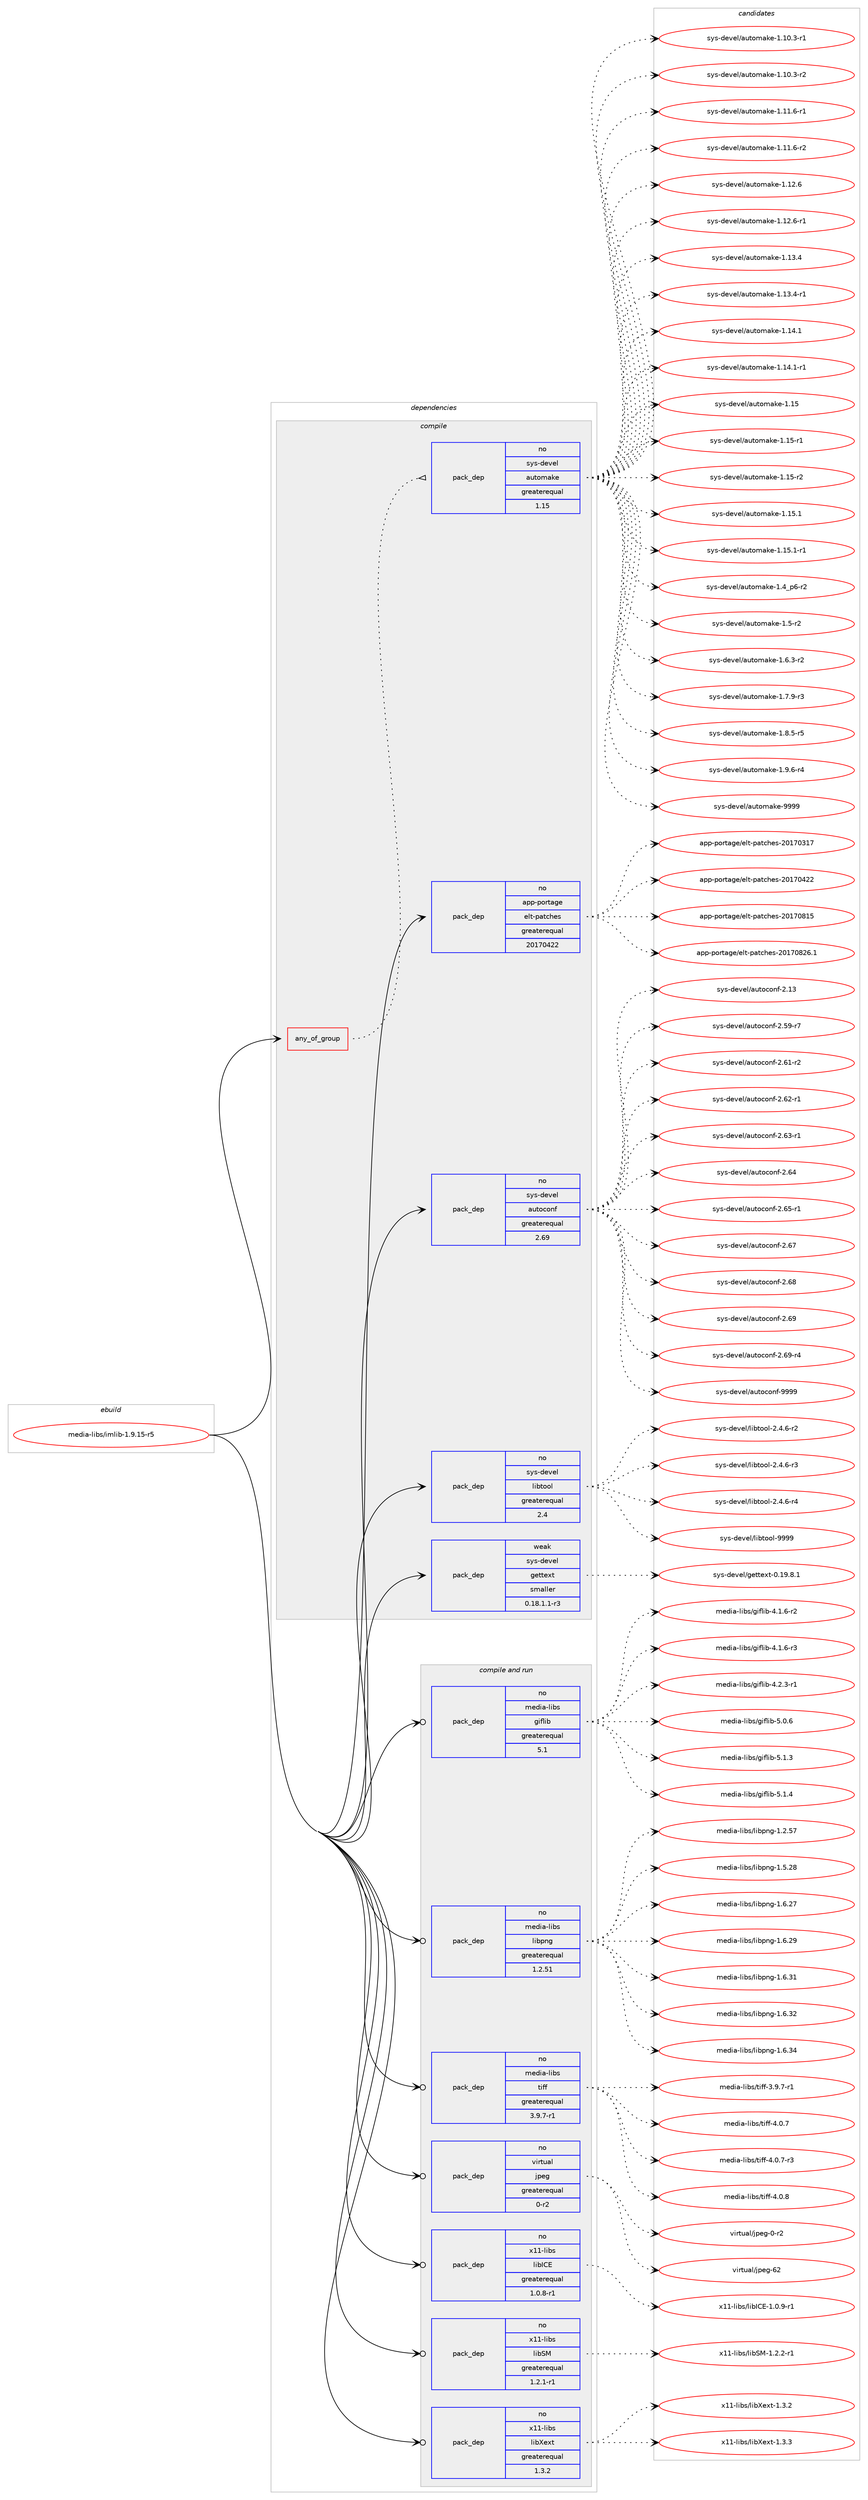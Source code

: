 digraph prolog {

# *************
# Graph options
# *************

newrank=true;
concentrate=true;
compound=true;
graph [rankdir=LR,fontname=Helvetica,fontsize=10,ranksep=1.5];#, ranksep=2.5, nodesep=0.2];
edge  [arrowhead=vee];
node  [fontname=Helvetica,fontsize=10];

# **********
# The ebuild
# **********

subgraph cluster_leftcol {
color=gray;
rank=same;
label=<<i>ebuild</i>>;
id [label="media-libs/imlib-1.9.15-r5", color=red, width=4, href="../media-libs/imlib-1.9.15-r5.svg"];
}

# ****************
# The dependencies
# ****************

subgraph cluster_midcol {
color=gray;
label=<<i>dependencies</i>>;
subgraph cluster_compile {
fillcolor="#eeeeee";
style=filled;
label=<<i>compile</i>>;
subgraph any5448 {
dependency362164 [label=<<TABLE BORDER="0" CELLBORDER="1" CELLSPACING="0" CELLPADDING="4"><TR><TD CELLPADDING="10">any_of_group</TD></TR></TABLE>>, shape=none, color=red];subgraph pack267216 {
dependency362165 [label=<<TABLE BORDER="0" CELLBORDER="1" CELLSPACING="0" CELLPADDING="4" WIDTH="220"><TR><TD ROWSPAN="6" CELLPADDING="30">pack_dep</TD></TR><TR><TD WIDTH="110">no</TD></TR><TR><TD>sys-devel</TD></TR><TR><TD>automake</TD></TR><TR><TD>greaterequal</TD></TR><TR><TD>1.15</TD></TR></TABLE>>, shape=none, color=blue];
}
dependency362164:e -> dependency362165:w [weight=20,style="dotted",arrowhead="oinv"];
}
id:e -> dependency362164:w [weight=20,style="solid",arrowhead="vee"];
subgraph pack267217 {
dependency362166 [label=<<TABLE BORDER="0" CELLBORDER="1" CELLSPACING="0" CELLPADDING="4" WIDTH="220"><TR><TD ROWSPAN="6" CELLPADDING="30">pack_dep</TD></TR><TR><TD WIDTH="110">no</TD></TR><TR><TD>app-portage</TD></TR><TR><TD>elt-patches</TD></TR><TR><TD>greaterequal</TD></TR><TR><TD>20170422</TD></TR></TABLE>>, shape=none, color=blue];
}
id:e -> dependency362166:w [weight=20,style="solid",arrowhead="vee"];
subgraph pack267218 {
dependency362167 [label=<<TABLE BORDER="0" CELLBORDER="1" CELLSPACING="0" CELLPADDING="4" WIDTH="220"><TR><TD ROWSPAN="6" CELLPADDING="30">pack_dep</TD></TR><TR><TD WIDTH="110">no</TD></TR><TR><TD>sys-devel</TD></TR><TR><TD>autoconf</TD></TR><TR><TD>greaterequal</TD></TR><TR><TD>2.69</TD></TR></TABLE>>, shape=none, color=blue];
}
id:e -> dependency362167:w [weight=20,style="solid",arrowhead="vee"];
subgraph pack267219 {
dependency362168 [label=<<TABLE BORDER="0" CELLBORDER="1" CELLSPACING="0" CELLPADDING="4" WIDTH="220"><TR><TD ROWSPAN="6" CELLPADDING="30">pack_dep</TD></TR><TR><TD WIDTH="110">no</TD></TR><TR><TD>sys-devel</TD></TR><TR><TD>libtool</TD></TR><TR><TD>greaterequal</TD></TR><TR><TD>2.4</TD></TR></TABLE>>, shape=none, color=blue];
}
id:e -> dependency362168:w [weight=20,style="solid",arrowhead="vee"];
subgraph pack267220 {
dependency362169 [label=<<TABLE BORDER="0" CELLBORDER="1" CELLSPACING="0" CELLPADDING="4" WIDTH="220"><TR><TD ROWSPAN="6" CELLPADDING="30">pack_dep</TD></TR><TR><TD WIDTH="110">weak</TD></TR><TR><TD>sys-devel</TD></TR><TR><TD>gettext</TD></TR><TR><TD>smaller</TD></TR><TR><TD>0.18.1.1-r3</TD></TR></TABLE>>, shape=none, color=blue];
}
id:e -> dependency362169:w [weight=20,style="solid",arrowhead="vee"];
}
subgraph cluster_compileandrun {
fillcolor="#eeeeee";
style=filled;
label=<<i>compile and run</i>>;
subgraph pack267221 {
dependency362170 [label=<<TABLE BORDER="0" CELLBORDER="1" CELLSPACING="0" CELLPADDING="4" WIDTH="220"><TR><TD ROWSPAN="6" CELLPADDING="30">pack_dep</TD></TR><TR><TD WIDTH="110">no</TD></TR><TR><TD>media-libs</TD></TR><TR><TD>giflib</TD></TR><TR><TD>greaterequal</TD></TR><TR><TD>5.1</TD></TR></TABLE>>, shape=none, color=blue];
}
id:e -> dependency362170:w [weight=20,style="solid",arrowhead="odotvee"];
subgraph pack267222 {
dependency362171 [label=<<TABLE BORDER="0" CELLBORDER="1" CELLSPACING="0" CELLPADDING="4" WIDTH="220"><TR><TD ROWSPAN="6" CELLPADDING="30">pack_dep</TD></TR><TR><TD WIDTH="110">no</TD></TR><TR><TD>media-libs</TD></TR><TR><TD>libpng</TD></TR><TR><TD>greaterequal</TD></TR><TR><TD>1.2.51</TD></TR></TABLE>>, shape=none, color=blue];
}
id:e -> dependency362171:w [weight=20,style="solid",arrowhead="odotvee"];
subgraph pack267223 {
dependency362172 [label=<<TABLE BORDER="0" CELLBORDER="1" CELLSPACING="0" CELLPADDING="4" WIDTH="220"><TR><TD ROWSPAN="6" CELLPADDING="30">pack_dep</TD></TR><TR><TD WIDTH="110">no</TD></TR><TR><TD>media-libs</TD></TR><TR><TD>tiff</TD></TR><TR><TD>greaterequal</TD></TR><TR><TD>3.9.7-r1</TD></TR></TABLE>>, shape=none, color=blue];
}
id:e -> dependency362172:w [weight=20,style="solid",arrowhead="odotvee"];
subgraph pack267224 {
dependency362173 [label=<<TABLE BORDER="0" CELLBORDER="1" CELLSPACING="0" CELLPADDING="4" WIDTH="220"><TR><TD ROWSPAN="6" CELLPADDING="30">pack_dep</TD></TR><TR><TD WIDTH="110">no</TD></TR><TR><TD>virtual</TD></TR><TR><TD>jpeg</TD></TR><TR><TD>greaterequal</TD></TR><TR><TD>0-r2</TD></TR></TABLE>>, shape=none, color=blue];
}
id:e -> dependency362173:w [weight=20,style="solid",arrowhead="odotvee"];
subgraph pack267225 {
dependency362174 [label=<<TABLE BORDER="0" CELLBORDER="1" CELLSPACING="0" CELLPADDING="4" WIDTH="220"><TR><TD ROWSPAN="6" CELLPADDING="30">pack_dep</TD></TR><TR><TD WIDTH="110">no</TD></TR><TR><TD>x11-libs</TD></TR><TR><TD>libICE</TD></TR><TR><TD>greaterequal</TD></TR><TR><TD>1.0.8-r1</TD></TR></TABLE>>, shape=none, color=blue];
}
id:e -> dependency362174:w [weight=20,style="solid",arrowhead="odotvee"];
subgraph pack267226 {
dependency362175 [label=<<TABLE BORDER="0" CELLBORDER="1" CELLSPACING="0" CELLPADDING="4" WIDTH="220"><TR><TD ROWSPAN="6" CELLPADDING="30">pack_dep</TD></TR><TR><TD WIDTH="110">no</TD></TR><TR><TD>x11-libs</TD></TR><TR><TD>libSM</TD></TR><TR><TD>greaterequal</TD></TR><TR><TD>1.2.1-r1</TD></TR></TABLE>>, shape=none, color=blue];
}
id:e -> dependency362175:w [weight=20,style="solid",arrowhead="odotvee"];
subgraph pack267227 {
dependency362176 [label=<<TABLE BORDER="0" CELLBORDER="1" CELLSPACING="0" CELLPADDING="4" WIDTH="220"><TR><TD ROWSPAN="6" CELLPADDING="30">pack_dep</TD></TR><TR><TD WIDTH="110">no</TD></TR><TR><TD>x11-libs</TD></TR><TR><TD>libXext</TD></TR><TR><TD>greaterequal</TD></TR><TR><TD>1.3.2</TD></TR></TABLE>>, shape=none, color=blue];
}
id:e -> dependency362176:w [weight=20,style="solid",arrowhead="odotvee"];
}
subgraph cluster_run {
fillcolor="#eeeeee";
style=filled;
label=<<i>run</i>>;
}
}

# **************
# The candidates
# **************

subgraph cluster_choices {
rank=same;
color=gray;
label=<<i>candidates</i>>;

subgraph choice267216 {
color=black;
nodesep=1;
choice11512111545100101118101108479711711611110997107101454946494846514511449 [label="sys-devel/automake-1.10.3-r1", color=red, width=4,href="../sys-devel/automake-1.10.3-r1.svg"];
choice11512111545100101118101108479711711611110997107101454946494846514511450 [label="sys-devel/automake-1.10.3-r2", color=red, width=4,href="../sys-devel/automake-1.10.3-r2.svg"];
choice11512111545100101118101108479711711611110997107101454946494946544511449 [label="sys-devel/automake-1.11.6-r1", color=red, width=4,href="../sys-devel/automake-1.11.6-r1.svg"];
choice11512111545100101118101108479711711611110997107101454946494946544511450 [label="sys-devel/automake-1.11.6-r2", color=red, width=4,href="../sys-devel/automake-1.11.6-r2.svg"];
choice1151211154510010111810110847971171161111099710710145494649504654 [label="sys-devel/automake-1.12.6", color=red, width=4,href="../sys-devel/automake-1.12.6.svg"];
choice11512111545100101118101108479711711611110997107101454946495046544511449 [label="sys-devel/automake-1.12.6-r1", color=red, width=4,href="../sys-devel/automake-1.12.6-r1.svg"];
choice1151211154510010111810110847971171161111099710710145494649514652 [label="sys-devel/automake-1.13.4", color=red, width=4,href="../sys-devel/automake-1.13.4.svg"];
choice11512111545100101118101108479711711611110997107101454946495146524511449 [label="sys-devel/automake-1.13.4-r1", color=red, width=4,href="../sys-devel/automake-1.13.4-r1.svg"];
choice1151211154510010111810110847971171161111099710710145494649524649 [label="sys-devel/automake-1.14.1", color=red, width=4,href="../sys-devel/automake-1.14.1.svg"];
choice11512111545100101118101108479711711611110997107101454946495246494511449 [label="sys-devel/automake-1.14.1-r1", color=red, width=4,href="../sys-devel/automake-1.14.1-r1.svg"];
choice115121115451001011181011084797117116111109971071014549464953 [label="sys-devel/automake-1.15", color=red, width=4,href="../sys-devel/automake-1.15.svg"];
choice1151211154510010111810110847971171161111099710710145494649534511449 [label="sys-devel/automake-1.15-r1", color=red, width=4,href="../sys-devel/automake-1.15-r1.svg"];
choice1151211154510010111810110847971171161111099710710145494649534511450 [label="sys-devel/automake-1.15-r2", color=red, width=4,href="../sys-devel/automake-1.15-r2.svg"];
choice1151211154510010111810110847971171161111099710710145494649534649 [label="sys-devel/automake-1.15.1", color=red, width=4,href="../sys-devel/automake-1.15.1.svg"];
choice11512111545100101118101108479711711611110997107101454946495346494511449 [label="sys-devel/automake-1.15.1-r1", color=red, width=4,href="../sys-devel/automake-1.15.1-r1.svg"];
choice115121115451001011181011084797117116111109971071014549465295112544511450 [label="sys-devel/automake-1.4_p6-r2", color=red, width=4,href="../sys-devel/automake-1.4_p6-r2.svg"];
choice11512111545100101118101108479711711611110997107101454946534511450 [label="sys-devel/automake-1.5-r2", color=red, width=4,href="../sys-devel/automake-1.5-r2.svg"];
choice115121115451001011181011084797117116111109971071014549465446514511450 [label="sys-devel/automake-1.6.3-r2", color=red, width=4,href="../sys-devel/automake-1.6.3-r2.svg"];
choice115121115451001011181011084797117116111109971071014549465546574511451 [label="sys-devel/automake-1.7.9-r3", color=red, width=4,href="../sys-devel/automake-1.7.9-r3.svg"];
choice115121115451001011181011084797117116111109971071014549465646534511453 [label="sys-devel/automake-1.8.5-r5", color=red, width=4,href="../sys-devel/automake-1.8.5-r5.svg"];
choice115121115451001011181011084797117116111109971071014549465746544511452 [label="sys-devel/automake-1.9.6-r4", color=red, width=4,href="../sys-devel/automake-1.9.6-r4.svg"];
choice115121115451001011181011084797117116111109971071014557575757 [label="sys-devel/automake-9999", color=red, width=4,href="../sys-devel/automake-9999.svg"];
dependency362165:e -> choice11512111545100101118101108479711711611110997107101454946494846514511449:w [style=dotted,weight="100"];
dependency362165:e -> choice11512111545100101118101108479711711611110997107101454946494846514511450:w [style=dotted,weight="100"];
dependency362165:e -> choice11512111545100101118101108479711711611110997107101454946494946544511449:w [style=dotted,weight="100"];
dependency362165:e -> choice11512111545100101118101108479711711611110997107101454946494946544511450:w [style=dotted,weight="100"];
dependency362165:e -> choice1151211154510010111810110847971171161111099710710145494649504654:w [style=dotted,weight="100"];
dependency362165:e -> choice11512111545100101118101108479711711611110997107101454946495046544511449:w [style=dotted,weight="100"];
dependency362165:e -> choice1151211154510010111810110847971171161111099710710145494649514652:w [style=dotted,weight="100"];
dependency362165:e -> choice11512111545100101118101108479711711611110997107101454946495146524511449:w [style=dotted,weight="100"];
dependency362165:e -> choice1151211154510010111810110847971171161111099710710145494649524649:w [style=dotted,weight="100"];
dependency362165:e -> choice11512111545100101118101108479711711611110997107101454946495246494511449:w [style=dotted,weight="100"];
dependency362165:e -> choice115121115451001011181011084797117116111109971071014549464953:w [style=dotted,weight="100"];
dependency362165:e -> choice1151211154510010111810110847971171161111099710710145494649534511449:w [style=dotted,weight="100"];
dependency362165:e -> choice1151211154510010111810110847971171161111099710710145494649534511450:w [style=dotted,weight="100"];
dependency362165:e -> choice1151211154510010111810110847971171161111099710710145494649534649:w [style=dotted,weight="100"];
dependency362165:e -> choice11512111545100101118101108479711711611110997107101454946495346494511449:w [style=dotted,weight="100"];
dependency362165:e -> choice115121115451001011181011084797117116111109971071014549465295112544511450:w [style=dotted,weight="100"];
dependency362165:e -> choice11512111545100101118101108479711711611110997107101454946534511450:w [style=dotted,weight="100"];
dependency362165:e -> choice115121115451001011181011084797117116111109971071014549465446514511450:w [style=dotted,weight="100"];
dependency362165:e -> choice115121115451001011181011084797117116111109971071014549465546574511451:w [style=dotted,weight="100"];
dependency362165:e -> choice115121115451001011181011084797117116111109971071014549465646534511453:w [style=dotted,weight="100"];
dependency362165:e -> choice115121115451001011181011084797117116111109971071014549465746544511452:w [style=dotted,weight="100"];
dependency362165:e -> choice115121115451001011181011084797117116111109971071014557575757:w [style=dotted,weight="100"];
}
subgraph choice267217 {
color=black;
nodesep=1;
choice97112112451121111141169710310147101108116451129711699104101115455048495548514955 [label="app-portage/elt-patches-20170317", color=red, width=4,href="../app-portage/elt-patches-20170317.svg"];
choice97112112451121111141169710310147101108116451129711699104101115455048495548525050 [label="app-portage/elt-patches-20170422", color=red, width=4,href="../app-portage/elt-patches-20170422.svg"];
choice97112112451121111141169710310147101108116451129711699104101115455048495548564953 [label="app-portage/elt-patches-20170815", color=red, width=4,href="../app-portage/elt-patches-20170815.svg"];
choice971121124511211111411697103101471011081164511297116991041011154550484955485650544649 [label="app-portage/elt-patches-20170826.1", color=red, width=4,href="../app-portage/elt-patches-20170826.1.svg"];
dependency362166:e -> choice97112112451121111141169710310147101108116451129711699104101115455048495548514955:w [style=dotted,weight="100"];
dependency362166:e -> choice97112112451121111141169710310147101108116451129711699104101115455048495548525050:w [style=dotted,weight="100"];
dependency362166:e -> choice97112112451121111141169710310147101108116451129711699104101115455048495548564953:w [style=dotted,weight="100"];
dependency362166:e -> choice971121124511211111411697103101471011081164511297116991041011154550484955485650544649:w [style=dotted,weight="100"];
}
subgraph choice267218 {
color=black;
nodesep=1;
choice115121115451001011181011084797117116111991111101024550464951 [label="sys-devel/autoconf-2.13", color=red, width=4,href="../sys-devel/autoconf-2.13.svg"];
choice1151211154510010111810110847971171161119911111010245504653574511455 [label="sys-devel/autoconf-2.59-r7", color=red, width=4,href="../sys-devel/autoconf-2.59-r7.svg"];
choice1151211154510010111810110847971171161119911111010245504654494511450 [label="sys-devel/autoconf-2.61-r2", color=red, width=4,href="../sys-devel/autoconf-2.61-r2.svg"];
choice1151211154510010111810110847971171161119911111010245504654504511449 [label="sys-devel/autoconf-2.62-r1", color=red, width=4,href="../sys-devel/autoconf-2.62-r1.svg"];
choice1151211154510010111810110847971171161119911111010245504654514511449 [label="sys-devel/autoconf-2.63-r1", color=red, width=4,href="../sys-devel/autoconf-2.63-r1.svg"];
choice115121115451001011181011084797117116111991111101024550465452 [label="sys-devel/autoconf-2.64", color=red, width=4,href="../sys-devel/autoconf-2.64.svg"];
choice1151211154510010111810110847971171161119911111010245504654534511449 [label="sys-devel/autoconf-2.65-r1", color=red, width=4,href="../sys-devel/autoconf-2.65-r1.svg"];
choice115121115451001011181011084797117116111991111101024550465455 [label="sys-devel/autoconf-2.67", color=red, width=4,href="../sys-devel/autoconf-2.67.svg"];
choice115121115451001011181011084797117116111991111101024550465456 [label="sys-devel/autoconf-2.68", color=red, width=4,href="../sys-devel/autoconf-2.68.svg"];
choice115121115451001011181011084797117116111991111101024550465457 [label="sys-devel/autoconf-2.69", color=red, width=4,href="../sys-devel/autoconf-2.69.svg"];
choice1151211154510010111810110847971171161119911111010245504654574511452 [label="sys-devel/autoconf-2.69-r4", color=red, width=4,href="../sys-devel/autoconf-2.69-r4.svg"];
choice115121115451001011181011084797117116111991111101024557575757 [label="sys-devel/autoconf-9999", color=red, width=4,href="../sys-devel/autoconf-9999.svg"];
dependency362167:e -> choice115121115451001011181011084797117116111991111101024550464951:w [style=dotted,weight="100"];
dependency362167:e -> choice1151211154510010111810110847971171161119911111010245504653574511455:w [style=dotted,weight="100"];
dependency362167:e -> choice1151211154510010111810110847971171161119911111010245504654494511450:w [style=dotted,weight="100"];
dependency362167:e -> choice1151211154510010111810110847971171161119911111010245504654504511449:w [style=dotted,weight="100"];
dependency362167:e -> choice1151211154510010111810110847971171161119911111010245504654514511449:w [style=dotted,weight="100"];
dependency362167:e -> choice115121115451001011181011084797117116111991111101024550465452:w [style=dotted,weight="100"];
dependency362167:e -> choice1151211154510010111810110847971171161119911111010245504654534511449:w [style=dotted,weight="100"];
dependency362167:e -> choice115121115451001011181011084797117116111991111101024550465455:w [style=dotted,weight="100"];
dependency362167:e -> choice115121115451001011181011084797117116111991111101024550465456:w [style=dotted,weight="100"];
dependency362167:e -> choice115121115451001011181011084797117116111991111101024550465457:w [style=dotted,weight="100"];
dependency362167:e -> choice1151211154510010111810110847971171161119911111010245504654574511452:w [style=dotted,weight="100"];
dependency362167:e -> choice115121115451001011181011084797117116111991111101024557575757:w [style=dotted,weight="100"];
}
subgraph choice267219 {
color=black;
nodesep=1;
choice1151211154510010111810110847108105981161111111084550465246544511450 [label="sys-devel/libtool-2.4.6-r2", color=red, width=4,href="../sys-devel/libtool-2.4.6-r2.svg"];
choice1151211154510010111810110847108105981161111111084550465246544511451 [label="sys-devel/libtool-2.4.6-r3", color=red, width=4,href="../sys-devel/libtool-2.4.6-r3.svg"];
choice1151211154510010111810110847108105981161111111084550465246544511452 [label="sys-devel/libtool-2.4.6-r4", color=red, width=4,href="../sys-devel/libtool-2.4.6-r4.svg"];
choice1151211154510010111810110847108105981161111111084557575757 [label="sys-devel/libtool-9999", color=red, width=4,href="../sys-devel/libtool-9999.svg"];
dependency362168:e -> choice1151211154510010111810110847108105981161111111084550465246544511450:w [style=dotted,weight="100"];
dependency362168:e -> choice1151211154510010111810110847108105981161111111084550465246544511451:w [style=dotted,weight="100"];
dependency362168:e -> choice1151211154510010111810110847108105981161111111084550465246544511452:w [style=dotted,weight="100"];
dependency362168:e -> choice1151211154510010111810110847108105981161111111084557575757:w [style=dotted,weight="100"];
}
subgraph choice267220 {
color=black;
nodesep=1;
choice1151211154510010111810110847103101116116101120116454846495746564649 [label="sys-devel/gettext-0.19.8.1", color=red, width=4,href="../sys-devel/gettext-0.19.8.1.svg"];
dependency362169:e -> choice1151211154510010111810110847103101116116101120116454846495746564649:w [style=dotted,weight="100"];
}
subgraph choice267221 {
color=black;
nodesep=1;
choice10910110010597451081059811547103105102108105984552464946544511450 [label="media-libs/giflib-4.1.6-r2", color=red, width=4,href="../media-libs/giflib-4.1.6-r2.svg"];
choice10910110010597451081059811547103105102108105984552464946544511451 [label="media-libs/giflib-4.1.6-r3", color=red, width=4,href="../media-libs/giflib-4.1.6-r3.svg"];
choice10910110010597451081059811547103105102108105984552465046514511449 [label="media-libs/giflib-4.2.3-r1", color=red, width=4,href="../media-libs/giflib-4.2.3-r1.svg"];
choice1091011001059745108105981154710310510210810598455346484654 [label="media-libs/giflib-5.0.6", color=red, width=4,href="../media-libs/giflib-5.0.6.svg"];
choice1091011001059745108105981154710310510210810598455346494651 [label="media-libs/giflib-5.1.3", color=red, width=4,href="../media-libs/giflib-5.1.3.svg"];
choice1091011001059745108105981154710310510210810598455346494652 [label="media-libs/giflib-5.1.4", color=red, width=4,href="../media-libs/giflib-5.1.4.svg"];
dependency362170:e -> choice10910110010597451081059811547103105102108105984552464946544511450:w [style=dotted,weight="100"];
dependency362170:e -> choice10910110010597451081059811547103105102108105984552464946544511451:w [style=dotted,weight="100"];
dependency362170:e -> choice10910110010597451081059811547103105102108105984552465046514511449:w [style=dotted,weight="100"];
dependency362170:e -> choice1091011001059745108105981154710310510210810598455346484654:w [style=dotted,weight="100"];
dependency362170:e -> choice1091011001059745108105981154710310510210810598455346494651:w [style=dotted,weight="100"];
dependency362170:e -> choice1091011001059745108105981154710310510210810598455346494652:w [style=dotted,weight="100"];
}
subgraph choice267222 {
color=black;
nodesep=1;
choice109101100105974510810598115471081059811211010345494650465355 [label="media-libs/libpng-1.2.57", color=red, width=4,href="../media-libs/libpng-1.2.57.svg"];
choice109101100105974510810598115471081059811211010345494653465056 [label="media-libs/libpng-1.5.28", color=red, width=4,href="../media-libs/libpng-1.5.28.svg"];
choice109101100105974510810598115471081059811211010345494654465055 [label="media-libs/libpng-1.6.27", color=red, width=4,href="../media-libs/libpng-1.6.27.svg"];
choice109101100105974510810598115471081059811211010345494654465057 [label="media-libs/libpng-1.6.29", color=red, width=4,href="../media-libs/libpng-1.6.29.svg"];
choice109101100105974510810598115471081059811211010345494654465149 [label="media-libs/libpng-1.6.31", color=red, width=4,href="../media-libs/libpng-1.6.31.svg"];
choice109101100105974510810598115471081059811211010345494654465150 [label="media-libs/libpng-1.6.32", color=red, width=4,href="../media-libs/libpng-1.6.32.svg"];
choice109101100105974510810598115471081059811211010345494654465152 [label="media-libs/libpng-1.6.34", color=red, width=4,href="../media-libs/libpng-1.6.34.svg"];
dependency362171:e -> choice109101100105974510810598115471081059811211010345494650465355:w [style=dotted,weight="100"];
dependency362171:e -> choice109101100105974510810598115471081059811211010345494653465056:w [style=dotted,weight="100"];
dependency362171:e -> choice109101100105974510810598115471081059811211010345494654465055:w [style=dotted,weight="100"];
dependency362171:e -> choice109101100105974510810598115471081059811211010345494654465057:w [style=dotted,weight="100"];
dependency362171:e -> choice109101100105974510810598115471081059811211010345494654465149:w [style=dotted,weight="100"];
dependency362171:e -> choice109101100105974510810598115471081059811211010345494654465150:w [style=dotted,weight="100"];
dependency362171:e -> choice109101100105974510810598115471081059811211010345494654465152:w [style=dotted,weight="100"];
}
subgraph choice267223 {
color=black;
nodesep=1;
choice109101100105974510810598115471161051021024551465746554511449 [label="media-libs/tiff-3.9.7-r1", color=red, width=4,href="../media-libs/tiff-3.9.7-r1.svg"];
choice10910110010597451081059811547116105102102455246484655 [label="media-libs/tiff-4.0.7", color=red, width=4,href="../media-libs/tiff-4.0.7.svg"];
choice109101100105974510810598115471161051021024552464846554511451 [label="media-libs/tiff-4.0.7-r3", color=red, width=4,href="../media-libs/tiff-4.0.7-r3.svg"];
choice10910110010597451081059811547116105102102455246484656 [label="media-libs/tiff-4.0.8", color=red, width=4,href="../media-libs/tiff-4.0.8.svg"];
dependency362172:e -> choice109101100105974510810598115471161051021024551465746554511449:w [style=dotted,weight="100"];
dependency362172:e -> choice10910110010597451081059811547116105102102455246484655:w [style=dotted,weight="100"];
dependency362172:e -> choice109101100105974510810598115471161051021024552464846554511451:w [style=dotted,weight="100"];
dependency362172:e -> choice10910110010597451081059811547116105102102455246484656:w [style=dotted,weight="100"];
}
subgraph choice267224 {
color=black;
nodesep=1;
choice118105114116117971084710611210110345484511450 [label="virtual/jpeg-0-r2", color=red, width=4,href="../virtual/jpeg-0-r2.svg"];
choice1181051141161179710847106112101103455450 [label="virtual/jpeg-62", color=red, width=4,href="../virtual/jpeg-62.svg"];
dependency362173:e -> choice118105114116117971084710611210110345484511450:w [style=dotted,weight="100"];
dependency362173:e -> choice1181051141161179710847106112101103455450:w [style=dotted,weight="100"];
}
subgraph choice267225 {
color=black;
nodesep=1;
choice1204949451081059811547108105987367694549464846574511449 [label="x11-libs/libICE-1.0.9-r1", color=red, width=4,href="../x11-libs/libICE-1.0.9-r1.svg"];
dependency362174:e -> choice1204949451081059811547108105987367694549464846574511449:w [style=dotted,weight="100"];
}
subgraph choice267226 {
color=black;
nodesep=1;
choice12049494510810598115471081059883774549465046504511449 [label="x11-libs/libSM-1.2.2-r1", color=red, width=4,href="../x11-libs/libSM-1.2.2-r1.svg"];
dependency362175:e -> choice12049494510810598115471081059883774549465046504511449:w [style=dotted,weight="100"];
}
subgraph choice267227 {
color=black;
nodesep=1;
choice12049494510810598115471081059888101120116454946514650 [label="x11-libs/libXext-1.3.2", color=red, width=4,href="../x11-libs/libXext-1.3.2.svg"];
choice12049494510810598115471081059888101120116454946514651 [label="x11-libs/libXext-1.3.3", color=red, width=4,href="../x11-libs/libXext-1.3.3.svg"];
dependency362176:e -> choice12049494510810598115471081059888101120116454946514650:w [style=dotted,weight="100"];
dependency362176:e -> choice12049494510810598115471081059888101120116454946514651:w [style=dotted,weight="100"];
}
}

}
